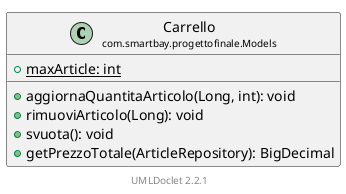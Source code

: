 @startuml
    ' Copyright to this UML and generated images belongs to the author of the corresponding Java sources.

    ' This UML was generated by UMLDoclet (C) Copyright 2016-2025 Talsma ICT.
    ' UMLDoclet 2.2.1 is licensed under the Apache License, version 2.0
    ' and contains parts of PlantUML 1.2024.7 (ASL) Copyright 2009-2025, Arnaud Roques.

    !pragma layout smetana

    set namespaceSeparator none
    hide empty fields
    hide empty methods

    class "<size:14>Carrello\n<size:10>com.smartbay.progettofinale.Models" as com.smartbay.progettofinale.Models.Carrello [[Carrello.html]] {
        {static} +maxArticle: int
        +aggiornaQuantitaArticolo(Long, int): void
        +rimuoviArticolo(Long): void
        +svuota(): void
        +getPrezzoTotale(ArticleRepository): BigDecimal
    }

    <style>
        footer {
            HyperLinkColor #8
            HyperLinkUnderlineThickness 0
        }
    </style>
    footer \n[[https://github.com/talsma-ict/umldoclet UMLDoclet 2.2.1]]
    ' Generated 2025-08-31T20:08:01.196106240+02:00[Europe/Rome]
@enduml
